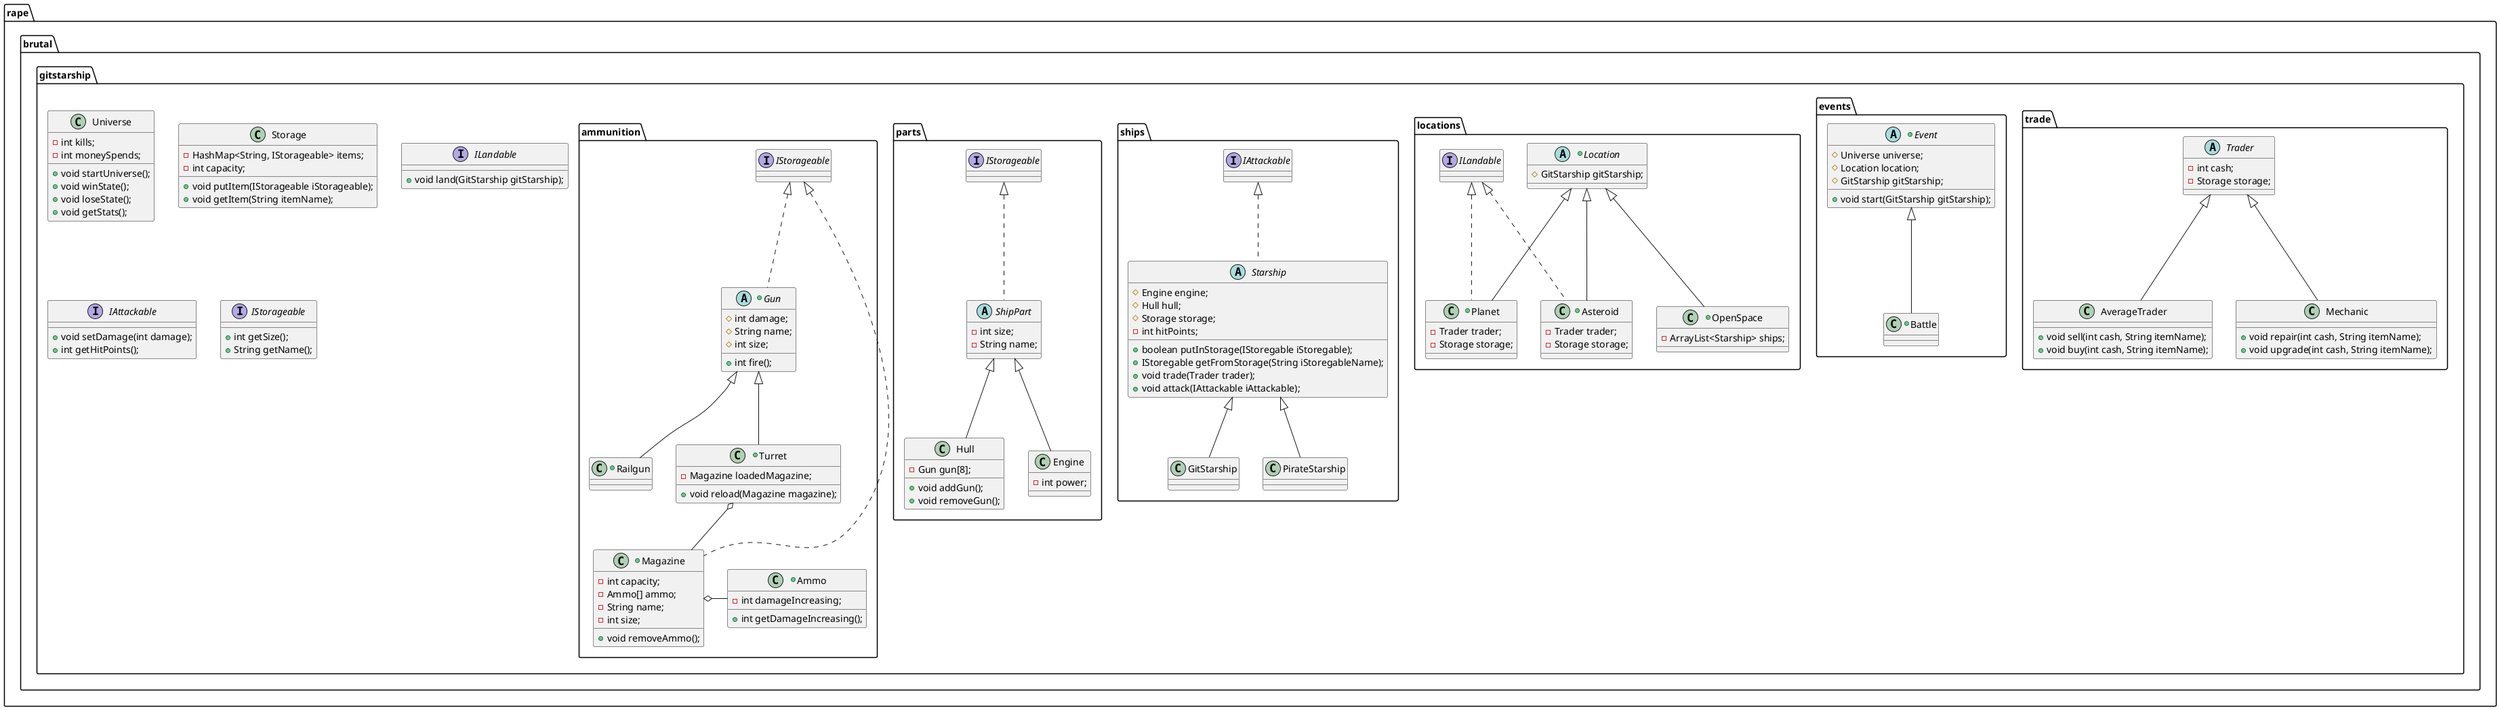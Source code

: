 @startuml

package rape.brutal.gitstarship {

    class Universe {
        -int kills;
        -int moneySpends;
        +void startUniverse();
        +void winState();
        +void loseState();
        +void getStats();
    }

    class Storage {
        -HashMap<String, IStorageable> items;
        +void putItem(IStorageable iStorageable);
        +void getItem(String itemName);
        -int capacity;
    }

    package trade {

        abstract class Trader {
            -int cash;
            -Storage storage;
        }

        class AverageTrader extends Trader {
            +void sell(int cash, String itemName);
            +void buy(int cash, String itemName);
        }

        class Mechanic extends Trader {
            +void repair(int cash, String itemName);
            +void upgrade(int cash, String itemName);
        }

    }

    package events {

        +abstract class Event {
            #Universe universe;
            #Location location;
            #GitStarship gitStarship;

            +void start(GitStarship gitStarship);
        }

        +class Battle extends Event {

        }

    }

    interface ILandable {
        +void land(GitStarship gitStarship);
    }

    package locations {

        +abstract class Location {
            #GitStarship gitStarship;
        }

        +class Planet extends Location implements ILandable {
            -Trader trader;
            -Storage storage;
        }

        +class Asteroid extends Location  implements ILandable {
            -Trader trader;
            -Storage storage;
        }

        +class OpenSpace extends Location {
            -ArrayList<Starship> ships;
        }

    }

    interface IAttackable {
        +void setDamage(int damage);
        +int getHitPoints();
    }

    package ships {

        Starship <|-- GitStarship
        Starship <|-- PirateStarship

        abstract class Starship implements IAttackable {
            #Engine engine;
            #Hull hull;
            #Storage storage;
            -int hitPoints;

            +boolean putInStorage(IStoregable iStoregable);
            +IStoregable getFromStorage(String iStoregableName);
            +void trade(Trader trader);
            +void attack(IAttackable iAttackable);
        }

        class GitStarship {

        }

        class PirateStarship {

        }

    }

    interface IStorageable {
        +int getSize();
        +String getName();
    }

    package parts {

        abstract class ShipPart implements IStorageable {
            -int size;
            -String name;
        }

        class Hull extends ShipPart {
            -Gun gun[8];
            +void addGun();
            +void removeGun();
        }

        class Engine extends ShipPart {
            -int power;
        }

    }

    package ammunition {

        Turret o-- Magazine
        Magazine o- Ammo

        +abstract class Gun implements IStorageable {
            #int damage;
            #String name;
            #int size;

            +int fire();
        }

        +class Turret extends Gun {
            -Magazine loadedMagazine;

            +void reload(Magazine magazine);
        }

        +class Railgun extends Gun {

        }

        +class Magazine implements IStorageable {
            -int capacity;
            -Ammo[] ammo;
            -String name;
            -int size;

            +void removeAmmo();
        }

        +class Ammo {
            -int damageIncreasing;

            +int getDamageIncreasing();
        }

    }

}

@enduml